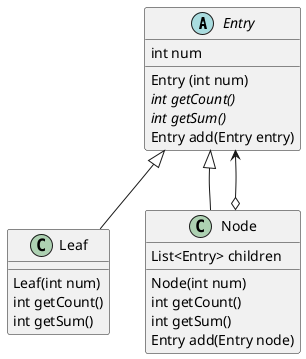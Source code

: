 @startuml

abstract class Entry {
	int num
	Entry (int num)
	{abstract} int getCount()
	{abstract} int getSum()
	Entry add(Entry entry)
}

class Leaf {
	Leaf(int num)
	int getCount()
	int getSum()
}

class Node {
	List<Entry> children
	Node(int num)
	int getCount()
	int getSum()
	Entry add(Entry node)
}

Entry <|-- Leaf
Entry <|-- Node
Entry <--o Node

@enduml